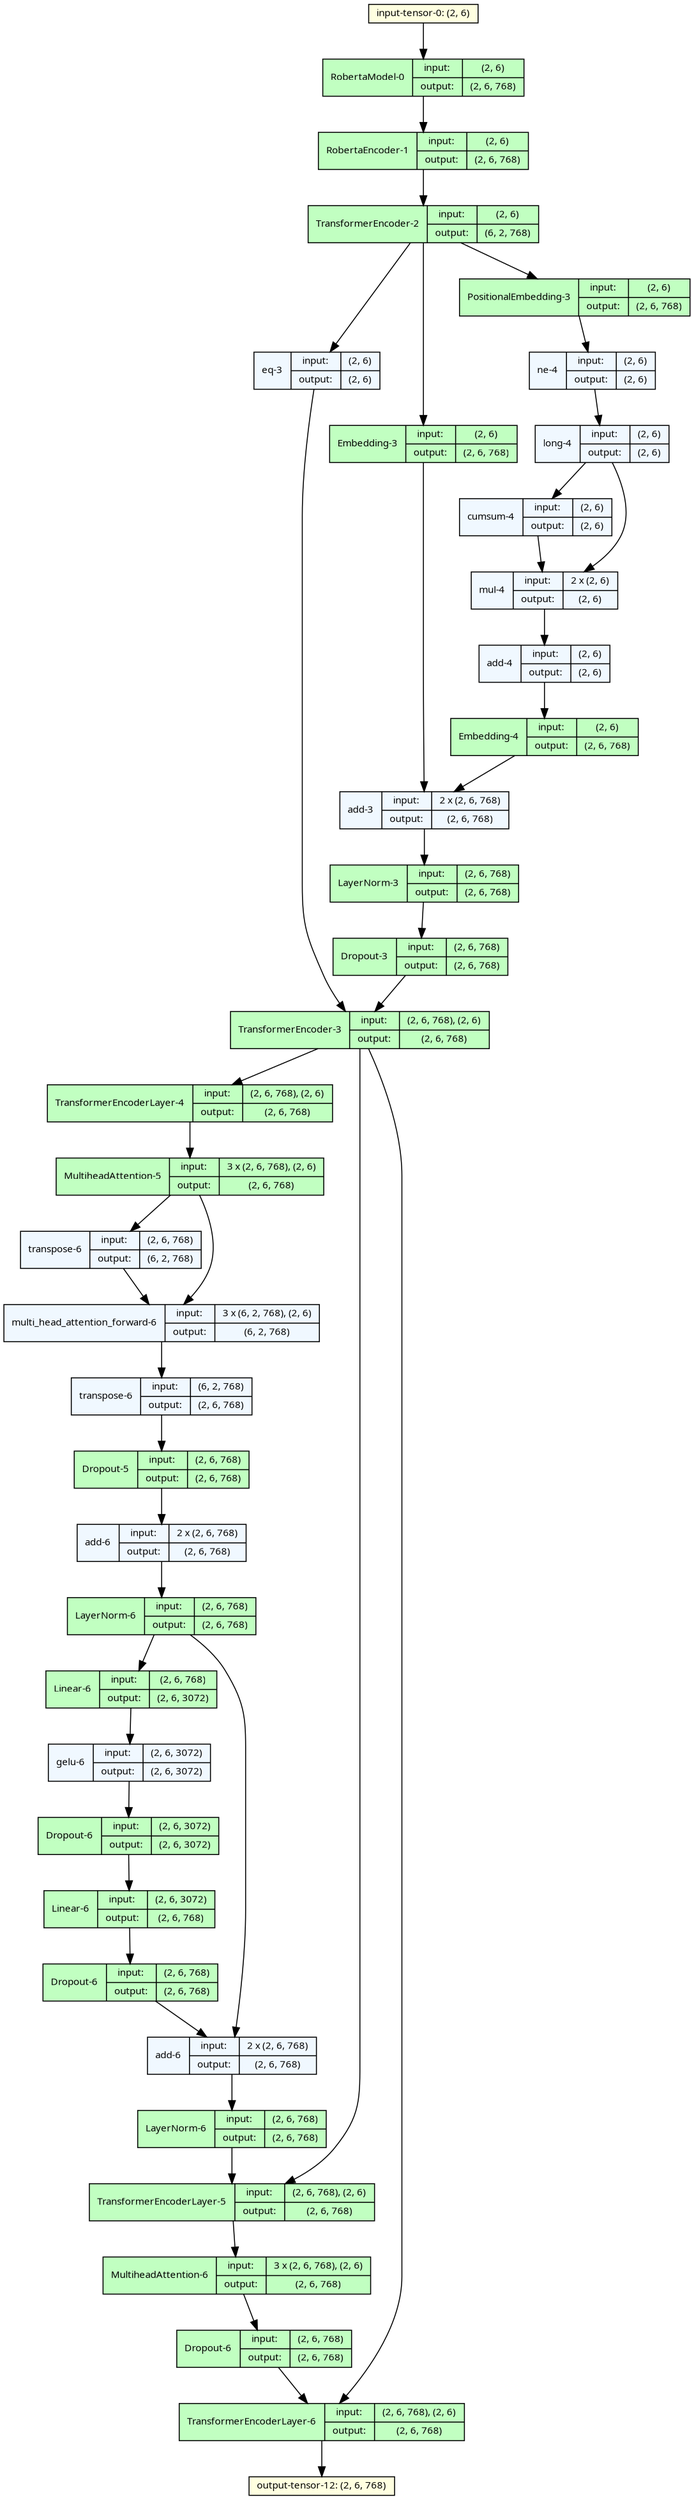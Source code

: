 strict digraph Roberta {
	graph [ordering=in size="26.099999999999998,26.099999999999998"]
	node [align=left fontname="Linux libertine" fontsize=10 height=0.2 ranksep=0.1 shape=record style=filled]
	edge [fontsize=10]
	0 [label="input-tensor-0: (2, 6)" fillcolor=lightyellow]
	1 [label="RobertaModel
-0|{input:|output:}|{(2, 6)|(2, 6, 768)}" fillcolor=darkseagreen1]
	2 [label="RobertaEncoder
-1|{input:|output:}|{(2, 6)|(2, 6, 768)}" fillcolor=darkseagreen1]
	3 [label="TransformerEncoder
-2|{input:|output:}|{(2, 6)|(6, 2, 768)}" fillcolor=darkseagreen1]
	4 [label="eq
-3|{input:|output:}|{(2, 6)|(2, 6)}" fillcolor=aliceblue]
	5 [label="TransformerEncoder
-3|{input:|output:}|{(2, 6, 768), (2, 6)|(2, 6, 768)}" fillcolor=darkseagreen1]
	6 [label="TransformerEncoderLayer
-4|{input:|output:}|{(2, 6, 768), (2, 6)|(2, 6, 768)}" fillcolor=darkseagreen1]
	7 [label="MultiheadAttention
-5|{input:|output:}|{3 x (2, 6, 768), (2, 6)|(2, 6, 768)}" fillcolor=darkseagreen1]
	8 [label="transpose
-6|{input:|output:}|{(2, 6, 768)|(6, 2, 768)}" fillcolor=aliceblue]
	9 [label="multi_head_attention_forward
-6|{input:|output:}|{3 x (6, 2, 768), (2, 6)|(6, 2, 768)}" fillcolor=aliceblue]
	10 [label="transpose
-6|{input:|output:}|{(6, 2, 768)|(2, 6, 768)}" fillcolor=aliceblue]
	11 [label="Dropout
-5|{input:|output:}|{(2, 6, 768)|(2, 6, 768)}" fillcolor=darkseagreen1]
	12 [label="add
-6|{input:|output:}|{2 x (2, 6, 768)|(2, 6, 768)}" fillcolor=aliceblue]
	13 [label="LayerNorm
-6|{input:|output:}|{(2, 6, 768)|(2, 6, 768)}" fillcolor=darkseagreen1]
	14 [label="Linear
-6|{input:|output:}|{(2, 6, 768)|(2, 6, 3072)}" fillcolor=darkseagreen1]
	15 [label="gelu
-6|{input:|output:}|{(2, 6, 3072)|(2, 6, 3072)}" fillcolor=aliceblue]
	16 [label="Dropout
-6|{input:|output:}|{(2, 6, 3072)|(2, 6, 3072)}" fillcolor=darkseagreen1]
	17 [label="Linear
-6|{input:|output:}|{(2, 6, 3072)|(2, 6, 768)}" fillcolor=darkseagreen1]
	18 [label="Dropout
-6|{input:|output:}|{(2, 6, 768)|(2, 6, 768)}" fillcolor=darkseagreen1]
	19 [label="add
-6|{input:|output:}|{2 x (2, 6, 768)|(2, 6, 768)}" fillcolor=aliceblue]
	20 [label="LayerNorm
-6|{input:|output:}|{(2, 6, 768)|(2, 6, 768)}" fillcolor=darkseagreen1]
	21 [label="TransformerEncoderLayer
-5|{input:|output:}|{(2, 6, 768), (2, 6)|(2, 6, 768)}" fillcolor=darkseagreen1]
	22 [label="MultiheadAttention
-6|{input:|output:}|{3 x (2, 6, 768), (2, 6)|(2, 6, 768)}" fillcolor=darkseagreen1]
	23 [label="Dropout
-6|{input:|output:}|{(2, 6, 768)|(2, 6, 768)}" fillcolor=darkseagreen1]
	24 [label="TransformerEncoderLayer
-6|{input:|output:}|{(2, 6, 768), (2, 6)|(2, 6, 768)}" fillcolor=darkseagreen1]
	25 [label="output-tensor-12: (2, 6, 768)" fillcolor=lightyellow]
	13 [label="LayerNorm
-6|{input:|output:}|{(2, 6, 768)|(2, 6, 768)}" fillcolor=darkseagreen1]
	7 [label="MultiheadAttention
-5|{input:|output:}|{3 x (2, 6, 768), (2, 6)|(2, 6, 768)}" fillcolor=darkseagreen1]
	5 [label="TransformerEncoder
-3|{input:|output:}|{(2, 6, 768), (2, 6)|(2, 6, 768)}" fillcolor=darkseagreen1]
	5 [label="TransformerEncoder
-3|{input:|output:}|{(2, 6, 768), (2, 6)|(2, 6, 768)}" fillcolor=darkseagreen1]
	3 [label="TransformerEncoder
-2|{input:|output:}|{(2, 6)|(6, 2, 768)}" fillcolor=darkseagreen1]
	26 [label="Embedding
-3|{input:|output:}|{(2, 6)|(2, 6, 768)}" fillcolor=darkseagreen1]
	27 [label="add
-3|{input:|output:}|{2 x (2, 6, 768)|(2, 6, 768)}" fillcolor=aliceblue]
	28 [label="LayerNorm
-3|{input:|output:}|{(2, 6, 768)|(2, 6, 768)}" fillcolor=darkseagreen1]
	29 [label="Dropout
-3|{input:|output:}|{(2, 6, 768)|(2, 6, 768)}" fillcolor=darkseagreen1]
	3 [label="TransformerEncoder
-2|{input:|output:}|{(2, 6)|(6, 2, 768)}" fillcolor=darkseagreen1]
	30 [label="PositionalEmbedding
-3|{input:|output:}|{(2, 6)|(2, 6, 768)}" fillcolor=darkseagreen1]
	31 [label="ne
-4|{input:|output:}|{(2, 6)|(2, 6)}" fillcolor=aliceblue]
	32 [label="long
-4|{input:|output:}|{(2, 6)|(2, 6)}" fillcolor=aliceblue]
	33 [label="cumsum
-4|{input:|output:}|{(2, 6)|(2, 6)}" fillcolor=aliceblue]
	34 [label="mul
-4|{input:|output:}|{2 x (2, 6)|(2, 6)}" fillcolor=aliceblue]
	35 [label="add
-4|{input:|output:}|{(2, 6)|(2, 6)}" fillcolor=aliceblue]
	36 [label="Embedding
-4|{input:|output:}|{(2, 6)|(2, 6, 768)}" fillcolor=darkseagreen1]
	32 [label="long
-4|{input:|output:}|{(2, 6)|(2, 6)}" fillcolor=aliceblue]
	0 -> 1
	1 -> 2
	2 -> 3
	3 -> 4
	4 -> 5
	5 -> 6
	6 -> 7
	7 -> 8
	8 -> 9
	9 -> 10
	10 -> 11
	11 -> 12
	12 -> 13
	13 -> 14
	14 -> 15
	15 -> 16
	16 -> 17
	17 -> 18
	18 -> 19
	19 -> 20
	20 -> 21
	21 -> 22
	22 -> 23
	23 -> 24
	24 -> 25
	13 -> 19
	7 -> 9
	5 -> 21
	5 -> 24
	3 -> 26
	26 -> 27
	27 -> 28
	28 -> 29
	29 -> 5
	3 -> 30
	30 -> 31
	31 -> 32
	32 -> 33
	33 -> 34
	34 -> 35
	35 -> 36
	36 -> 27
	32 -> 34
}
